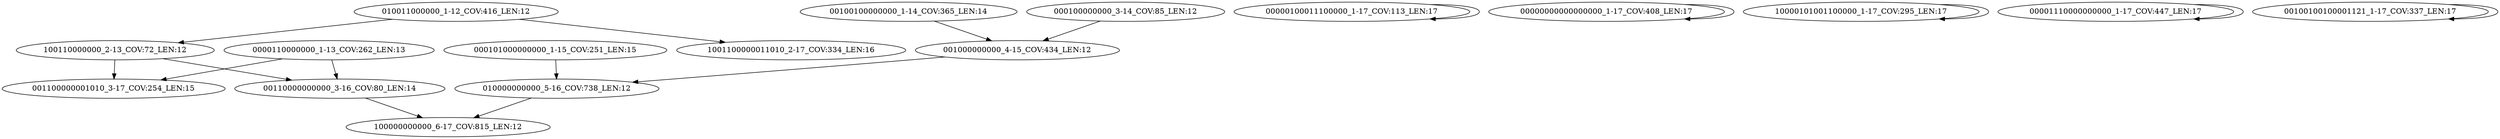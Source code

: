 digraph G {
    "000100000000_3-14_COV:85_LEN:12" -> "001000000000_4-15_COV:434_LEN:12";
    "000101000000000_1-15_COV:251_LEN:15" -> "010000000000_5-16_COV:738_LEN:12";
    "00000100011100000_1-17_COV:113_LEN:17" -> "00000100011100000_1-17_COV:113_LEN:17";
    "00000000000000000_1-17_COV:408_LEN:17" -> "00000000000000000_1-17_COV:408_LEN:17";
    "00110000000000_3-16_COV:80_LEN:14" -> "100000000000_6-17_COV:815_LEN:12";
    "010011000000_1-12_COV:416_LEN:12" -> "1001100000011010_2-17_COV:334_LEN:16";
    "010011000000_1-12_COV:416_LEN:12" -> "100110000000_2-13_COV:72_LEN:12";
    "001000000000_4-15_COV:434_LEN:12" -> "010000000000_5-16_COV:738_LEN:12";
    "10000101001100000_1-17_COV:295_LEN:17" -> "10000101001100000_1-17_COV:295_LEN:17";
    "00100100000000_1-14_COV:365_LEN:14" -> "001000000000_4-15_COV:434_LEN:12";
    "00001110000000000_1-17_COV:447_LEN:17" -> "00001110000000000_1-17_COV:447_LEN:17";
    "0000110000000_1-13_COV:262_LEN:13" -> "00110000000000_3-16_COV:80_LEN:14";
    "0000110000000_1-13_COV:262_LEN:13" -> "001100000001010_3-17_COV:254_LEN:15";
    "100110000000_2-13_COV:72_LEN:12" -> "00110000000000_3-16_COV:80_LEN:14";
    "100110000000_2-13_COV:72_LEN:12" -> "001100000001010_3-17_COV:254_LEN:15";
    "010000000000_5-16_COV:738_LEN:12" -> "100000000000_6-17_COV:815_LEN:12";
    "00100100100001121_1-17_COV:337_LEN:17" -> "00100100100001121_1-17_COV:337_LEN:17";
}
